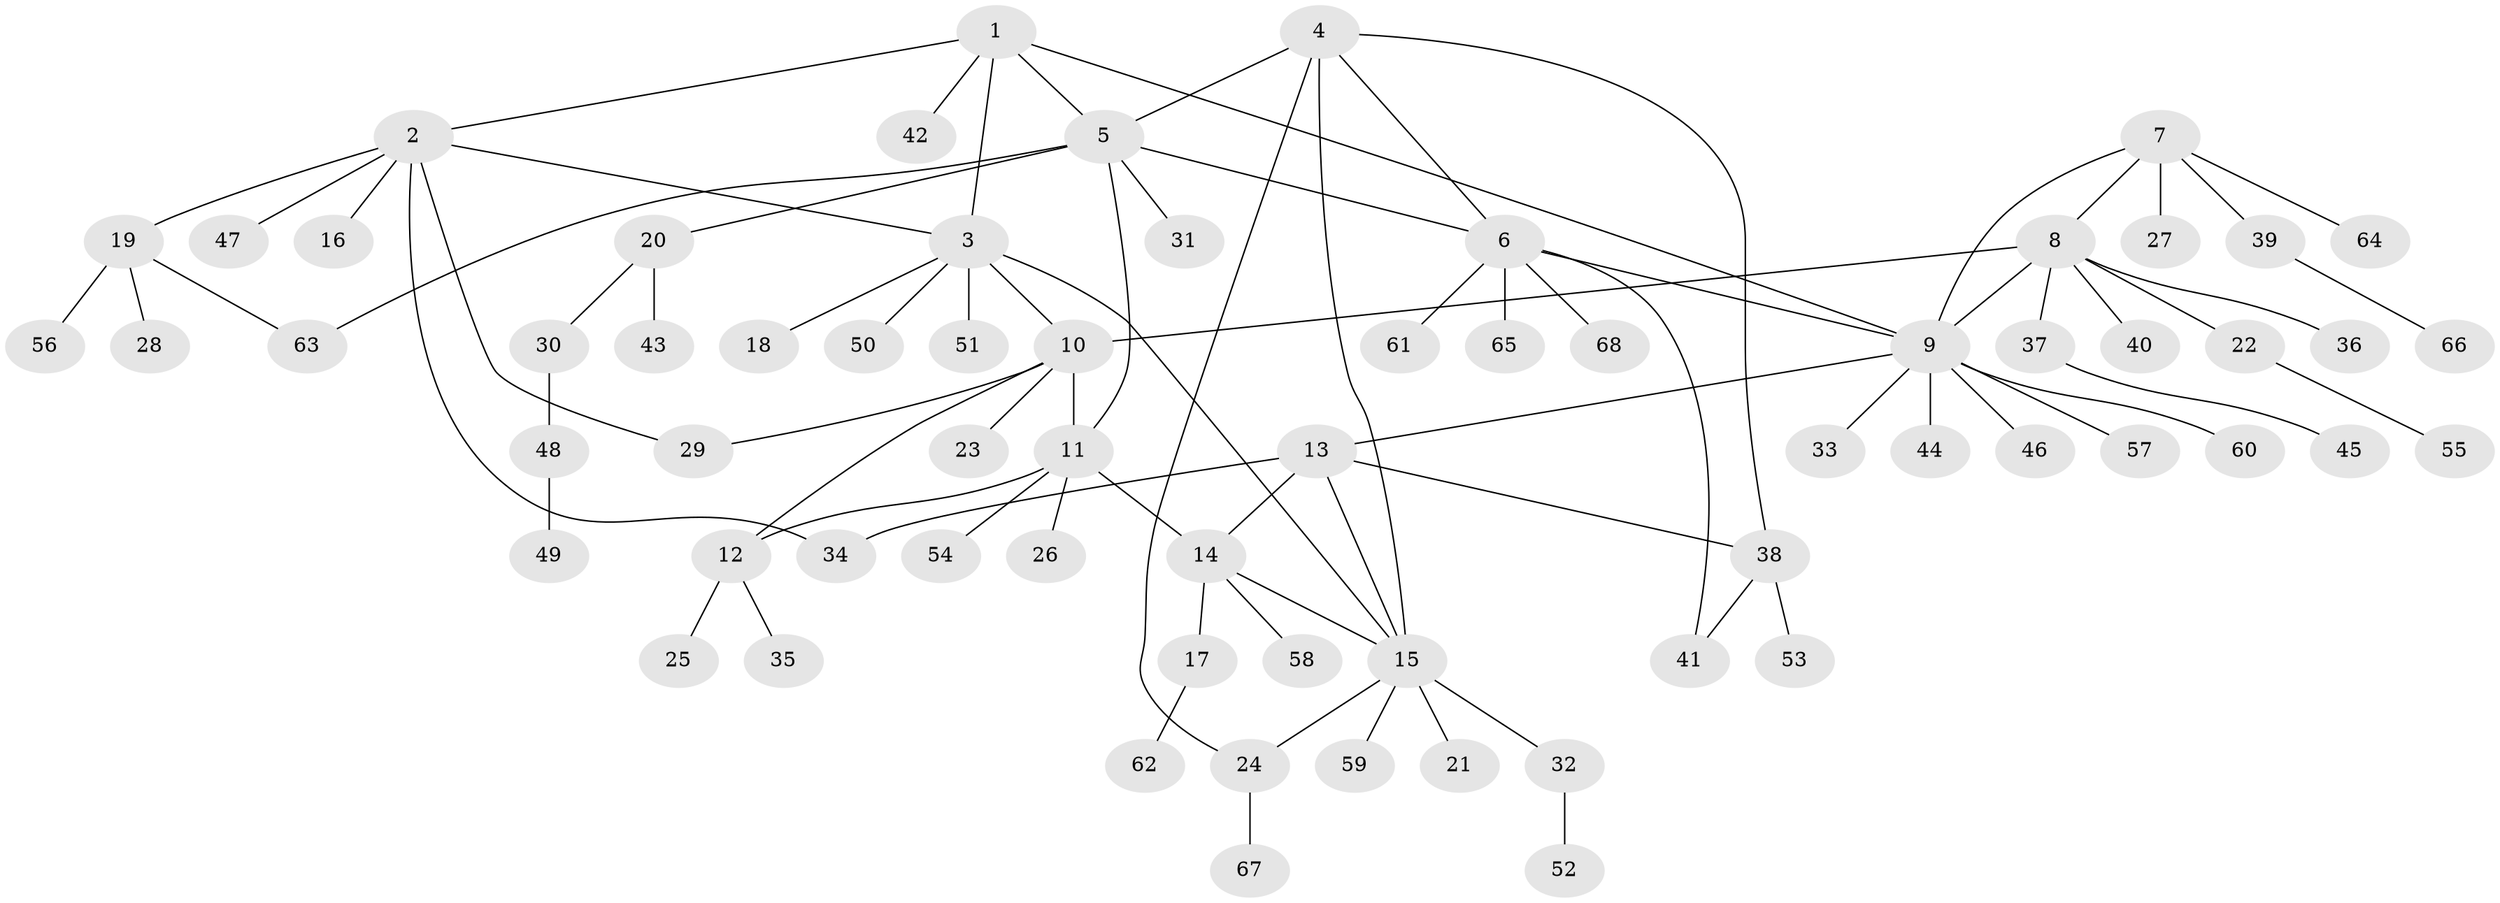 // Generated by graph-tools (version 1.1) at 2025/15/03/09/25 04:15:56]
// undirected, 68 vertices, 84 edges
graph export_dot {
graph [start="1"]
  node [color=gray90,style=filled];
  1;
  2;
  3;
  4;
  5;
  6;
  7;
  8;
  9;
  10;
  11;
  12;
  13;
  14;
  15;
  16;
  17;
  18;
  19;
  20;
  21;
  22;
  23;
  24;
  25;
  26;
  27;
  28;
  29;
  30;
  31;
  32;
  33;
  34;
  35;
  36;
  37;
  38;
  39;
  40;
  41;
  42;
  43;
  44;
  45;
  46;
  47;
  48;
  49;
  50;
  51;
  52;
  53;
  54;
  55;
  56;
  57;
  58;
  59;
  60;
  61;
  62;
  63;
  64;
  65;
  66;
  67;
  68;
  1 -- 2;
  1 -- 3;
  1 -- 5;
  1 -- 9;
  1 -- 42;
  2 -- 3;
  2 -- 16;
  2 -- 19;
  2 -- 29;
  2 -- 34;
  2 -- 47;
  3 -- 10;
  3 -- 15;
  3 -- 18;
  3 -- 50;
  3 -- 51;
  4 -- 5;
  4 -- 6;
  4 -- 15;
  4 -- 24;
  4 -- 38;
  5 -- 6;
  5 -- 11;
  5 -- 20;
  5 -- 31;
  5 -- 63;
  6 -- 9;
  6 -- 41;
  6 -- 61;
  6 -- 65;
  6 -- 68;
  7 -- 8;
  7 -- 9;
  7 -- 27;
  7 -- 39;
  7 -- 64;
  8 -- 9;
  8 -- 10;
  8 -- 22;
  8 -- 36;
  8 -- 37;
  8 -- 40;
  9 -- 13;
  9 -- 33;
  9 -- 44;
  9 -- 46;
  9 -- 57;
  9 -- 60;
  10 -- 11;
  10 -- 12;
  10 -- 23;
  10 -- 29;
  11 -- 12;
  11 -- 14;
  11 -- 26;
  11 -- 54;
  12 -- 25;
  12 -- 35;
  13 -- 14;
  13 -- 15;
  13 -- 34;
  13 -- 38;
  14 -- 15;
  14 -- 17;
  14 -- 58;
  15 -- 21;
  15 -- 24;
  15 -- 32;
  15 -- 59;
  17 -- 62;
  19 -- 28;
  19 -- 56;
  19 -- 63;
  20 -- 30;
  20 -- 43;
  22 -- 55;
  24 -- 67;
  30 -- 48;
  32 -- 52;
  37 -- 45;
  38 -- 41;
  38 -- 53;
  39 -- 66;
  48 -- 49;
}
